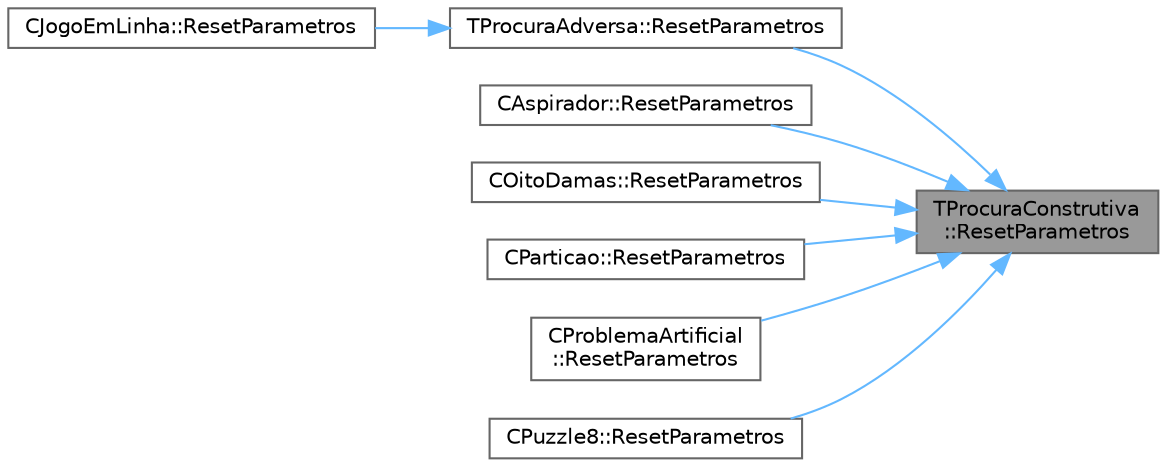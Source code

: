 digraph "TProcuraConstrutiva::ResetParametros"
{
 // LATEX_PDF_SIZE
  bgcolor="transparent";
  edge [fontname=Helvetica,fontsize=10,labelfontname=Helvetica,labelfontsize=10];
  node [fontname=Helvetica,fontsize=10,shape=box,height=0.2,width=0.4];
  rankdir="RL";
  Node1 [id="Node000001",label="TProcuraConstrutiva\l::ResetParametros",height=0.2,width=0.4,color="gray40", fillcolor="grey60", style="filled", fontcolor="black",tooltip="Redefinição. Ver TProcura::ResetParametros()."];
  Node1 -> Node2 [id="edge1_Node000001_Node000002",dir="back",color="steelblue1",style="solid",tooltip=" "];
  Node2 [id="Node000002",label="TProcuraAdversa::ResetParametros",height=0.2,width=0.4,color="grey40", fillcolor="white", style="filled",URL="$classTProcuraAdversa.html#aadc7ba5e844159862998d94e37a59bd1",tooltip="Método para inicializar os parâmetros (redefinir se forem adicionados parâmetros específicos)"];
  Node2 -> Node3 [id="edge2_Node000002_Node000003",dir="back",color="steelblue1",style="solid",tooltip=" "];
  Node3 [id="Node000003",label="CJogoEmLinha::ResetParametros",height=0.2,width=0.4,color="grey40", fillcolor="white", style="filled",URL="$classCJogoEmLinha.html#a855791b2e19731340976157991d79293",tooltip="Inicializa os parametros, indicadores e instâncias."];
  Node1 -> Node4 [id="edge3_Node000001_Node000004",dir="back",color="steelblue1",style="solid",tooltip=" "];
  Node4 [id="Node000004",label="CAspirador::ResetParametros",height=0.2,width=0.4,color="grey40", fillcolor="white", style="filled",URL="$classCAspirador.html#a7a0d35ab38ae4c5d9a941ca9b3845e4b",tooltip="Inicializa os parametros, indicadores e instâncias."];
  Node1 -> Node5 [id="edge4_Node000001_Node000005",dir="back",color="steelblue1",style="solid",tooltip=" "];
  Node5 [id="Node000005",label="COitoDamas::ResetParametros",height=0.2,width=0.4,color="grey40", fillcolor="white", style="filled",URL="$classCOitoDamas.html#ae488eaff0a5ffaed4b98b5b730cbccdf",tooltip="Inicializa os parametros, indicadores e instâncias."];
  Node1 -> Node6 [id="edge5_Node000001_Node000006",dir="back",color="steelblue1",style="solid",tooltip=" "];
  Node6 [id="Node000006",label="CParticao::ResetParametros",height=0.2,width=0.4,color="grey40", fillcolor="white", style="filled",URL="$classCParticao.html#a7184defba91cfd68281cf63d0fee98c6",tooltip="Inicializa os parametros, indicadores e instâncias."];
  Node1 -> Node7 [id="edge6_Node000001_Node000007",dir="back",color="steelblue1",style="solid",tooltip=" "];
  Node7 [id="Node000007",label="CProblemaArtificial\l::ResetParametros",height=0.2,width=0.4,color="grey40", fillcolor="white", style="filled",URL="$classCProblemaArtificial.html#ae1921242498265e8700ef8ae3b49dc5d",tooltip="Inicializa os parametros, indicadores e instâncias."];
  Node1 -> Node8 [id="edge7_Node000001_Node000008",dir="back",color="steelblue1",style="solid",tooltip=" "];
  Node8 [id="Node000008",label="CPuzzle8::ResetParametros",height=0.2,width=0.4,color="grey40", fillcolor="white", style="filled",URL="$classCPuzzle8.html#acb9cf571531e2ac8581bfe407b6a01b3",tooltip="Inicializa os parametros, indicadores e instâncias."];
}
